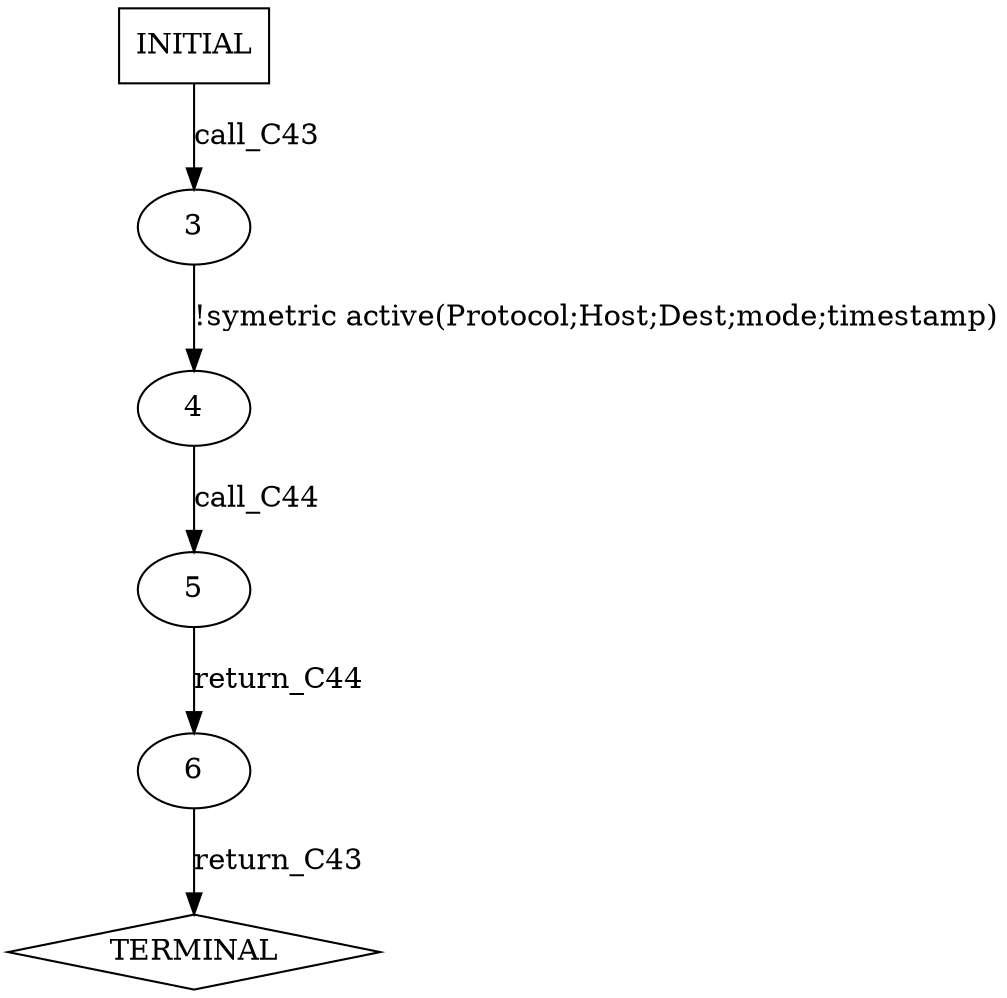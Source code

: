 digraph G {
  0 [label="INITIAL",shape=box];
  1 [label="TERMINAL",shape=diamond];
  3 [label="3"];
  4 [label="4"];
  5 [label="5"];
  6 [label="6"];
0->3  [label="call_C43"];
3->4 [label="!symetric active(Protocol;Host;Dest;mode;timestamp)"];
4->5  [label="call_C44"];
5->6  [label="return_C44"];
6->1  [label="return_C43"];
}
